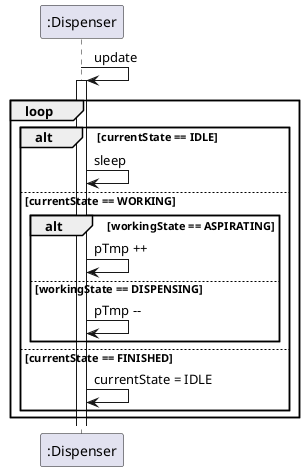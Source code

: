 @startuml sequence
participant ":Dispenser"

":Dispenser" -> ":Dispenser" : update
activate ":Dispenser"
loop
    alt currentState == IDLE
        ":Dispenser" -> ":Dispenser" : sleep
    else currentState == WORKING
        alt workingState == ASPIRATING
            ":Dispenser" -> ":Dispenser" : pTmp ++
        else workingState == DISPENSING
            ":Dispenser" -> ":Dispenser" : pTmp --
        end
    else currentState == FINISHED
        ":Dispenser" -> ":Dispenser" : currentState = IDLE
    end
end
@enduml